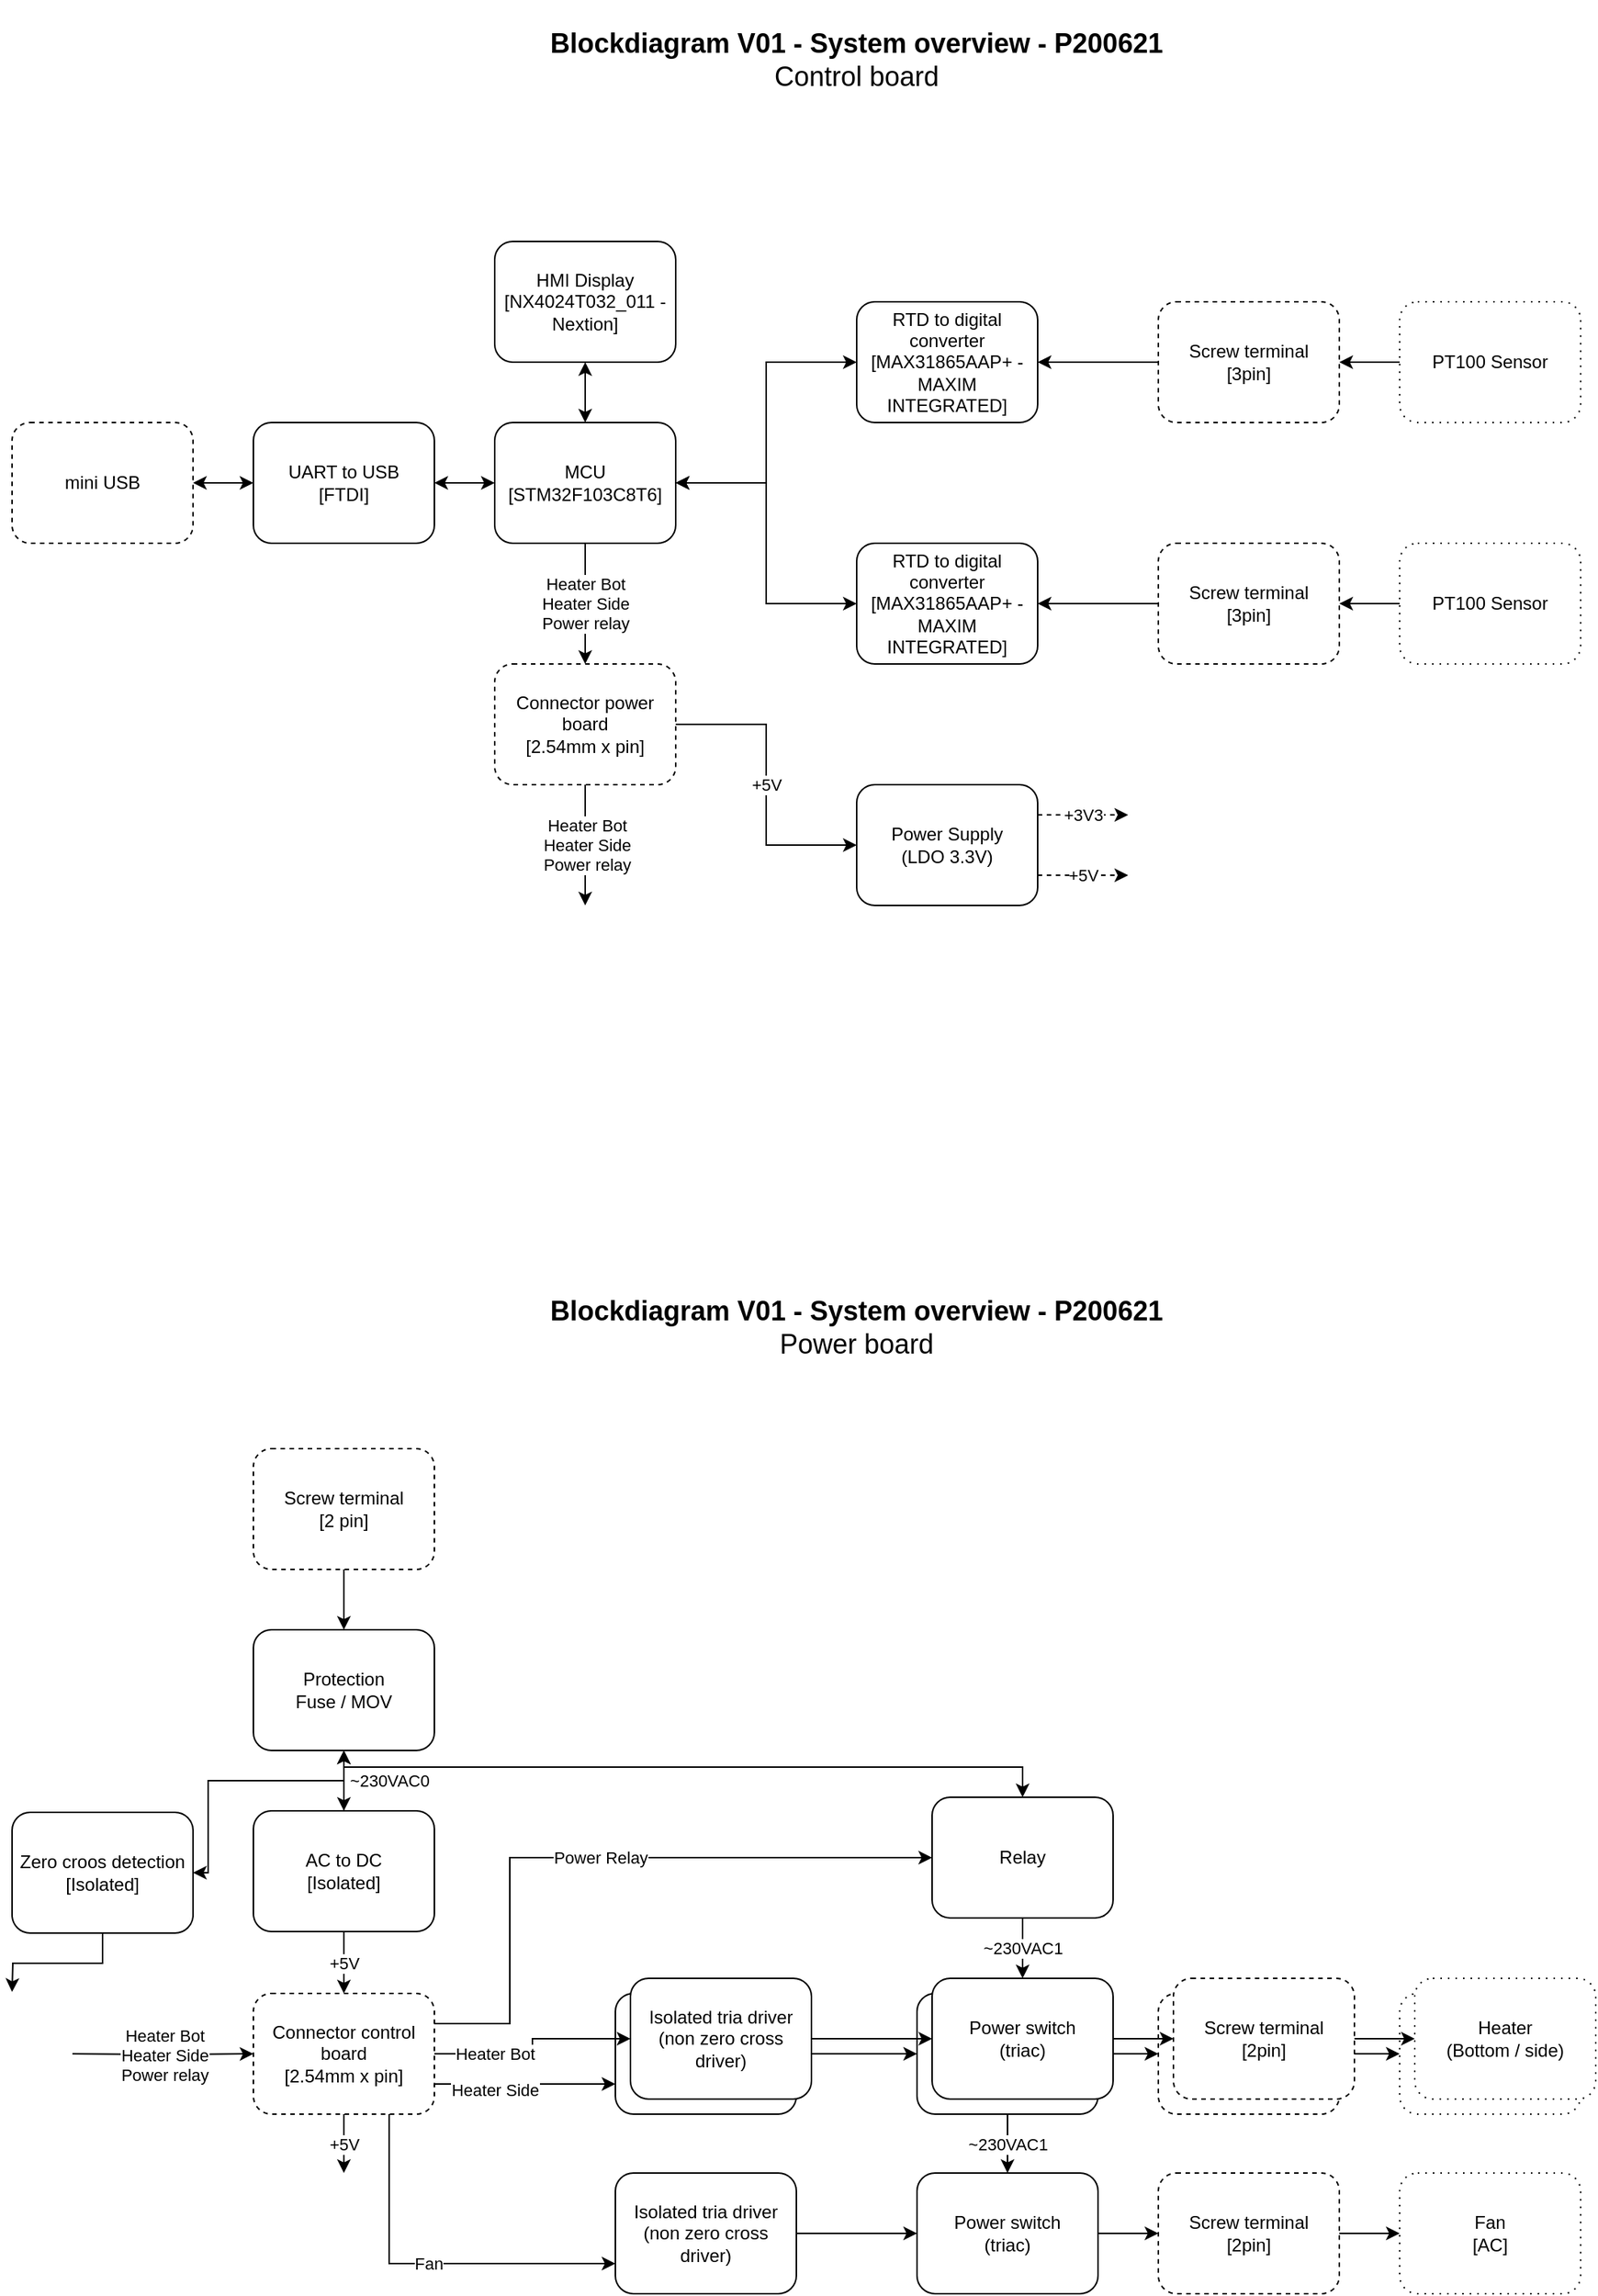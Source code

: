 <mxfile version="13.3.1" type="device"><diagram id="wDImcPWKt954-Rj1pX1r" name="Page-1"><mxGraphModel dx="1086" dy="926" grid="1" gridSize="10" guides="1" tooltips="1" connect="1" arrows="1" fold="1" page="1" pageScale="1" pageWidth="1169" pageHeight="827" math="0" shadow="0"><root><mxCell id="0"/><mxCell id="1" parent="0"/><mxCell id="HO9RCLwxd4UH23K1hMnA-1" value="HMI Display&lt;br&gt;[NX4024T032_011 - Nextion]" style="rounded=1;whiteSpace=wrap;html=1;" parent="1" vertex="1"><mxGeometry x="360" y="160" width="120" height="80" as="geometry"/></mxCell><mxCell id="HO9RCLwxd4UH23K1hMnA-19" value="Heater Bot&lt;br&gt;Heater Side&lt;br&gt;Power relay" style="edgeStyle=orthogonalEdgeStyle;rounded=0;orthogonalLoop=1;jettySize=auto;html=1;exitX=0.5;exitY=1;exitDx=0;exitDy=0;entryX=0.5;entryY=0;entryDx=0;entryDy=0;" parent="1" source="HO9RCLwxd4UH23K1hMnA-2" target="HO9RCLwxd4UH23K1hMnA-12" edge="1"><mxGeometry relative="1" as="geometry"><mxPoint x="390" y="420" as="targetPoint"/></mxGeometry></mxCell><mxCell id="HO9RCLwxd4UH23K1hMnA-23" style="edgeStyle=orthogonalEdgeStyle;rounded=0;orthogonalLoop=1;jettySize=auto;html=1;exitX=0.5;exitY=0;exitDx=0;exitDy=0;startArrow=classic;startFill=1;" parent="1" source="HO9RCLwxd4UH23K1hMnA-2" target="HO9RCLwxd4UH23K1hMnA-1" edge="1"><mxGeometry relative="1" as="geometry"/></mxCell><mxCell id="HO9RCLwxd4UH23K1hMnA-24" style="edgeStyle=orthogonalEdgeStyle;rounded=0;orthogonalLoop=1;jettySize=auto;html=1;exitX=0;exitY=0.5;exitDx=0;exitDy=0;entryX=1;entryY=0.5;entryDx=0;entryDy=0;startArrow=classic;startFill=1;" parent="1" source="HO9RCLwxd4UH23K1hMnA-2" target="HO9RCLwxd4UH23K1hMnA-3" edge="1"><mxGeometry relative="1" as="geometry"/></mxCell><mxCell id="HO9RCLwxd4UH23K1hMnA-26" style="edgeStyle=orthogonalEdgeStyle;rounded=0;orthogonalLoop=1;jettySize=auto;html=1;exitX=1;exitY=0.5;exitDx=0;exitDy=0;startArrow=classic;startFill=1;" parent="1" source="HO9RCLwxd4UH23K1hMnA-2" target="HO9RCLwxd4UH23K1hMnA-13" edge="1"><mxGeometry relative="1" as="geometry"/></mxCell><mxCell id="HO9RCLwxd4UH23K1hMnA-27" style="edgeStyle=orthogonalEdgeStyle;rounded=0;orthogonalLoop=1;jettySize=auto;html=1;exitX=1;exitY=0.5;exitDx=0;exitDy=0;startArrow=classic;startFill=1;" parent="1" source="HO9RCLwxd4UH23K1hMnA-2" target="HO9RCLwxd4UH23K1hMnA-14" edge="1"><mxGeometry relative="1" as="geometry"/></mxCell><mxCell id="HO9RCLwxd4UH23K1hMnA-2" value="MCU&lt;br&gt;[STM32F103C8T6]" style="rounded=1;whiteSpace=wrap;html=1;" parent="1" vertex="1"><mxGeometry x="360" y="280" width="120" height="80" as="geometry"/></mxCell><mxCell id="HO9RCLwxd4UH23K1hMnA-25" style="edgeStyle=orthogonalEdgeStyle;rounded=0;orthogonalLoop=1;jettySize=auto;html=1;exitX=0;exitY=0.5;exitDx=0;exitDy=0;entryX=1;entryY=0.5;entryDx=0;entryDy=0;startArrow=classic;startFill=1;" parent="1" source="HO9RCLwxd4UH23K1hMnA-3" target="HO9RCLwxd4UH23K1hMnA-10" edge="1"><mxGeometry relative="1" as="geometry"/></mxCell><mxCell id="HO9RCLwxd4UH23K1hMnA-3" value="UART to USB&lt;br&gt;[FTDI]" style="rounded=1;whiteSpace=wrap;html=1;" parent="1" vertex="1"><mxGeometry x="200" y="280" width="120" height="80" as="geometry"/></mxCell><mxCell id="HO9RCLwxd4UH23K1hMnA-4" value="Power Supply&lt;br&gt;(LDO 3.3V)" style="rounded=1;whiteSpace=wrap;html=1;" parent="1" vertex="1"><mxGeometry x="600" y="520" width="120" height="80" as="geometry"/></mxCell><mxCell id="HO9RCLwxd4UH23K1hMnA-8" value="+3V3" style="endArrow=classic;html=1;dashed=1;" parent="1" edge="1"><mxGeometry width="50" height="50" relative="1" as="geometry"><mxPoint x="720" y="540" as="sourcePoint"/><mxPoint x="780" y="540" as="targetPoint"/></mxGeometry></mxCell><mxCell id="HO9RCLwxd4UH23K1hMnA-9" value="+5V" style="endArrow=classic;html=1;dashed=1;" parent="1" edge="1"><mxGeometry width="50" height="50" relative="1" as="geometry"><mxPoint x="720" y="580" as="sourcePoint"/><mxPoint x="780" y="580" as="targetPoint"/></mxGeometry></mxCell><mxCell id="HO9RCLwxd4UH23K1hMnA-10" value="mini USB" style="rounded=1;whiteSpace=wrap;html=1;dashed=1;" parent="1" vertex="1"><mxGeometry x="40" y="280" width="120" height="80" as="geometry"/></mxCell><mxCell id="HO9RCLwxd4UH23K1hMnA-100" value="+5V" style="edgeStyle=orthogonalEdgeStyle;rounded=0;orthogonalLoop=1;jettySize=auto;html=1;exitX=1;exitY=0.5;exitDx=0;exitDy=0;entryX=0;entryY=0.5;entryDx=0;entryDy=0;startArrow=none;startFill=0;endArrow=classic;endFill=1;" parent="1" source="HO9RCLwxd4UH23K1hMnA-12" target="HO9RCLwxd4UH23K1hMnA-4" edge="1"><mxGeometry relative="1" as="geometry"/></mxCell><mxCell id="HO9RCLwxd4UH23K1hMnA-12" value="Connector power board&lt;br&gt;[2.54mm x pin]" style="rounded=1;whiteSpace=wrap;html=1;dashed=1;" parent="1" vertex="1"><mxGeometry x="360" y="440" width="120" height="80" as="geometry"/></mxCell><mxCell id="HO9RCLwxd4UH23K1hMnA-18" style="edgeStyle=orthogonalEdgeStyle;rounded=0;orthogonalLoop=1;jettySize=auto;html=1;exitX=1;exitY=0.5;exitDx=0;exitDy=0;entryX=0;entryY=0.5;entryDx=0;entryDy=0;startArrow=classic;startFill=1;endArrow=none;endFill=0;" parent="1" source="HO9RCLwxd4UH23K1hMnA-13" target="HO9RCLwxd4UH23K1hMnA-15" edge="1"><mxGeometry relative="1" as="geometry"/></mxCell><mxCell id="HO9RCLwxd4UH23K1hMnA-13" value="RTD to digital converter&lt;br&gt;[MAX31865AAP+ - MAXIM INTEGRATED]" style="rounded=1;whiteSpace=wrap;html=1;" parent="1" vertex="1"><mxGeometry x="600" y="200" width="120" height="80" as="geometry"/></mxCell><mxCell id="HO9RCLwxd4UH23K1hMnA-42" style="edgeStyle=orthogonalEdgeStyle;rounded=0;orthogonalLoop=1;jettySize=auto;html=1;exitX=1;exitY=0.5;exitDx=0;exitDy=0;startArrow=classic;startFill=1;endArrow=none;endFill=0;" parent="1" source="HO9RCLwxd4UH23K1hMnA-14" target="HO9RCLwxd4UH23K1hMnA-16" edge="1"><mxGeometry relative="1" as="geometry"/></mxCell><mxCell id="HO9RCLwxd4UH23K1hMnA-14" value="RTD to digital converter&lt;br&gt;[MAX31865AAP+ - MAXIM INTEGRATED]" style="rounded=1;whiteSpace=wrap;html=1;" parent="1" vertex="1"><mxGeometry x="600" y="360" width="120" height="80" as="geometry"/></mxCell><mxCell id="HO9RCLwxd4UH23K1hMnA-39" style="edgeStyle=orthogonalEdgeStyle;rounded=0;orthogonalLoop=1;jettySize=auto;html=1;exitX=1;exitY=0.5;exitDx=0;exitDy=0;startArrow=classic;startFill=1;endArrow=none;endFill=0;" parent="1" source="HO9RCLwxd4UH23K1hMnA-15" target="HO9RCLwxd4UH23K1hMnA-34" edge="1"><mxGeometry relative="1" as="geometry"/></mxCell><mxCell id="HO9RCLwxd4UH23K1hMnA-15" value="Screw terminal&lt;br&gt;[3pin]" style="rounded=1;whiteSpace=wrap;html=1;dashed=1;" parent="1" vertex="1"><mxGeometry x="800" y="200" width="120" height="80" as="geometry"/></mxCell><mxCell id="HO9RCLwxd4UH23K1hMnA-40" style="edgeStyle=orthogonalEdgeStyle;rounded=0;orthogonalLoop=1;jettySize=auto;html=1;exitX=1;exitY=0.5;exitDx=0;exitDy=0;startArrow=classic;startFill=1;endArrow=none;endFill=0;" parent="1" source="HO9RCLwxd4UH23K1hMnA-16" target="HO9RCLwxd4UH23K1hMnA-35" edge="1"><mxGeometry relative="1" as="geometry"/></mxCell><mxCell id="HO9RCLwxd4UH23K1hMnA-16" value="Screw terminal&lt;br&gt;[3pin]" style="rounded=1;whiteSpace=wrap;html=1;dashed=1;" parent="1" vertex="1"><mxGeometry x="800" y="360" width="120" height="80" as="geometry"/></mxCell><mxCell id="HO9RCLwxd4UH23K1hMnA-20" value="&lt;font style=&quot;font-size: 18px&quot;&gt;&lt;b&gt;Blockdiagram V01 - System overview - P200621&lt;/b&gt;&lt;br&gt;Control board&lt;br&gt;&lt;/font&gt;" style="text;html=1;strokeColor=none;fillColor=none;align=center;verticalAlign=middle;whiteSpace=wrap;rounded=0;dashed=1;" parent="1" vertex="1"><mxGeometry x="360" width="480" height="80" as="geometry"/></mxCell><mxCell id="HO9RCLwxd4UH23K1hMnA-49" style="edgeStyle=orthogonalEdgeStyle;rounded=0;orthogonalLoop=1;jettySize=auto;html=1;exitX=1;exitY=0.5;exitDx=0;exitDy=0;entryX=0;entryY=0.5;entryDx=0;entryDy=0;startArrow=none;startFill=0;endArrow=classic;endFill=1;" parent="1" source="HO9RCLwxd4UH23K1hMnA-31" target="HO9RCLwxd4UH23K1hMnA-32" edge="1"><mxGeometry relative="1" as="geometry"/></mxCell><mxCell id="HO9RCLwxd4UH23K1hMnA-31" value="Isolated tria driver&lt;br&gt;(zero cross driver)" style="rounded=1;whiteSpace=wrap;html=1;" parent="1" vertex="1"><mxGeometry x="440" y="1321" width="120" height="80" as="geometry"/></mxCell><mxCell id="HO9RCLwxd4UH23K1hMnA-50" style="edgeStyle=orthogonalEdgeStyle;rounded=0;orthogonalLoop=1;jettySize=auto;html=1;exitX=1;exitY=0.5;exitDx=0;exitDy=0;startArrow=none;startFill=0;endArrow=classic;endFill=1;" parent="1" source="HO9RCLwxd4UH23K1hMnA-32" target="HO9RCLwxd4UH23K1hMnA-33" edge="1"><mxGeometry relative="1" as="geometry"/></mxCell><mxCell id="yaeNLQW1LEdUgGdqpY8b-15" value="~230VAC1" style="edgeStyle=orthogonalEdgeStyle;rounded=0;orthogonalLoop=1;jettySize=auto;html=1;startArrow=none;startFill=0;" edge="1" parent="1" source="HO9RCLwxd4UH23K1hMnA-32" target="yaeNLQW1LEdUgGdqpY8b-4"><mxGeometry relative="1" as="geometry"/></mxCell><mxCell id="HO9RCLwxd4UH23K1hMnA-32" value="Power switch&lt;br&gt;(triac)" style="rounded=1;whiteSpace=wrap;html=1;" parent="1" vertex="1"><mxGeometry x="640" y="1321" width="120" height="80" as="geometry"/></mxCell><mxCell id="HO9RCLwxd4UH23K1hMnA-52" style="edgeStyle=orthogonalEdgeStyle;rounded=0;orthogonalLoop=1;jettySize=auto;html=1;exitX=1;exitY=0.5;exitDx=0;exitDy=0;startArrow=none;startFill=0;endArrow=classic;endFill=1;" parent="1" source="HO9RCLwxd4UH23K1hMnA-33" target="HO9RCLwxd4UH23K1hMnA-51" edge="1"><mxGeometry relative="1" as="geometry"/></mxCell><mxCell id="HO9RCLwxd4UH23K1hMnA-33" value="Screw terminal&lt;br&gt;[2pin]" style="rounded=1;whiteSpace=wrap;html=1;dashed=1;" parent="1" vertex="1"><mxGeometry x="800" y="1321" width="120" height="80" as="geometry"/></mxCell><mxCell id="HO9RCLwxd4UH23K1hMnA-34" value="PT100 Sensor" style="rounded=1;whiteSpace=wrap;html=1;dashed=1;dashPattern=1 4;" parent="1" vertex="1"><mxGeometry x="960" y="200" width="120" height="80" as="geometry"/></mxCell><mxCell id="HO9RCLwxd4UH23K1hMnA-35" value="PT100 Sensor" style="rounded=1;whiteSpace=wrap;html=1;dashed=1;dashPattern=1 4;" parent="1" vertex="1"><mxGeometry x="960" y="360" width="120" height="80" as="geometry"/></mxCell><mxCell id="HO9RCLwxd4UH23K1hMnA-51" value="Heater" style="rounded=1;whiteSpace=wrap;html=1;dashed=1;dashPattern=1 4;" parent="1" vertex="1"><mxGeometry x="960" y="1321" width="120" height="80" as="geometry"/></mxCell><mxCell id="HO9RCLwxd4UH23K1hMnA-90" value="+5V" style="edgeStyle=orthogonalEdgeStyle;rounded=0;orthogonalLoop=1;jettySize=auto;html=1;exitX=0.5;exitY=1;exitDx=0;exitDy=0;entryX=0.5;entryY=0;entryDx=0;entryDy=0;startArrow=none;startFill=0;endArrow=classic;endFill=1;" parent="1" source="HO9RCLwxd4UH23K1hMnA-53" target="HO9RCLwxd4UH23K1hMnA-84" edge="1"><mxGeometry relative="1" as="geometry"/></mxCell><mxCell id="yaeNLQW1LEdUgGdqpY8b-16" value="" style="edgeStyle=orthogonalEdgeStyle;rounded=0;orthogonalLoop=1;jettySize=auto;html=1;startArrow=none;startFill=0;" edge="1" parent="1" source="HO9RCLwxd4UH23K1hMnA-53" target="HO9RCLwxd4UH23K1hMnA-77"><mxGeometry relative="1" as="geometry"/></mxCell><mxCell id="HO9RCLwxd4UH23K1hMnA-53" value="AC to DC&lt;br&gt;[Isolated]" style="rounded=1;whiteSpace=wrap;html=1;" parent="1" vertex="1"><mxGeometry x="200" y="1200" width="120" height="80" as="geometry"/></mxCell><mxCell id="HO9RCLwxd4UH23K1hMnA-58" style="edgeStyle=orthogonalEdgeStyle;rounded=0;orthogonalLoop=1;jettySize=auto;html=1;exitX=1;exitY=0.5;exitDx=0;exitDy=0;entryX=0;entryY=0.5;entryDx=0;entryDy=0;startArrow=none;startFill=0;endArrow=classic;endFill=1;" parent="1" source="HO9RCLwxd4UH23K1hMnA-59" target="HO9RCLwxd4UH23K1hMnA-61" edge="1"><mxGeometry relative="1" as="geometry"/></mxCell><mxCell id="HO9RCLwxd4UH23K1hMnA-59" value="Isolated tria driver&lt;br&gt;(non zero cross driver)" style="rounded=1;whiteSpace=wrap;html=1;" parent="1" vertex="1"><mxGeometry x="450" y="1311" width="120" height="80" as="geometry"/></mxCell><mxCell id="HO9RCLwxd4UH23K1hMnA-60" style="edgeStyle=orthogonalEdgeStyle;rounded=0;orthogonalLoop=1;jettySize=auto;html=1;exitX=1;exitY=0.5;exitDx=0;exitDy=0;startArrow=none;startFill=0;endArrow=classic;endFill=1;" parent="1" source="HO9RCLwxd4UH23K1hMnA-61" target="HO9RCLwxd4UH23K1hMnA-63" edge="1"><mxGeometry relative="1" as="geometry"/></mxCell><mxCell id="HO9RCLwxd4UH23K1hMnA-61" value="Power switch&lt;br&gt;(triac)" style="rounded=1;whiteSpace=wrap;html=1;" parent="1" vertex="1"><mxGeometry x="650" y="1311" width="120" height="80" as="geometry"/></mxCell><mxCell id="HO9RCLwxd4UH23K1hMnA-62" style="edgeStyle=orthogonalEdgeStyle;rounded=0;orthogonalLoop=1;jettySize=auto;html=1;exitX=1;exitY=0.5;exitDx=0;exitDy=0;startArrow=none;startFill=0;endArrow=classic;endFill=1;" parent="1" source="HO9RCLwxd4UH23K1hMnA-63" target="HO9RCLwxd4UH23K1hMnA-67" edge="1"><mxGeometry relative="1" as="geometry"/></mxCell><mxCell id="HO9RCLwxd4UH23K1hMnA-63" value="Screw terminal&lt;br&gt;[2pin]" style="rounded=1;whiteSpace=wrap;html=1;dashed=1;" parent="1" vertex="1"><mxGeometry x="810" y="1311" width="120" height="80" as="geometry"/></mxCell><mxCell id="HO9RCLwxd4UH23K1hMnA-64" value="~230VAC1" style="edgeStyle=orthogonalEdgeStyle;rounded=0;orthogonalLoop=1;jettySize=auto;html=1;exitX=0.5;exitY=1;exitDx=0;exitDy=0;entryX=0.5;entryY=0;entryDx=0;entryDy=0;startArrow=none;startFill=0;endArrow=classic;endFill=1;" parent="1" source="HO9RCLwxd4UH23K1hMnA-65" target="HO9RCLwxd4UH23K1hMnA-61" edge="1"><mxGeometry relative="1" as="geometry"/></mxCell><mxCell id="HO9RCLwxd4UH23K1hMnA-65" value="Relay" style="rounded=1;whiteSpace=wrap;html=1;" parent="1" vertex="1"><mxGeometry x="650" y="1191" width="120" height="80" as="geometry"/></mxCell><mxCell id="HO9RCLwxd4UH23K1hMnA-67" value="Heater&lt;br&gt;(Bottom / side)" style="rounded=1;whiteSpace=wrap;html=1;dashed=1;dashPattern=1 4;" parent="1" vertex="1"><mxGeometry x="970" y="1311" width="120" height="80" as="geometry"/></mxCell><mxCell id="HO9RCLwxd4UH23K1hMnA-76" value="&lt;font style=&quot;font-size: 18px&quot;&gt;&lt;b&gt;Blockdiagram V01 - System overview - P200621&lt;/b&gt;&lt;br&gt;Power board&lt;br&gt;&lt;/font&gt;" style="text;html=1;strokeColor=none;fillColor=none;align=center;verticalAlign=middle;whiteSpace=wrap;rounded=0;dashed=1;" parent="1" vertex="1"><mxGeometry x="360" y="840" width="480" height="80" as="geometry"/></mxCell><mxCell id="HO9RCLwxd4UH23K1hMnA-91" style="edgeStyle=orthogonalEdgeStyle;rounded=0;orthogonalLoop=1;jettySize=auto;html=1;exitX=0.5;exitY=1;exitDx=0;exitDy=0;entryX=0.5;entryY=0;entryDx=0;entryDy=0;startArrow=none;startFill=0;endArrow=classic;endFill=1;" parent="1" source="HO9RCLwxd4UH23K1hMnA-77" target="HO9RCLwxd4UH23K1hMnA-53" edge="1"><mxGeometry relative="1" as="geometry"/></mxCell><mxCell id="HO9RCLwxd4UH23K1hMnA-95" style="edgeStyle=orthogonalEdgeStyle;rounded=0;orthogonalLoop=1;jettySize=auto;html=1;exitX=0.5;exitY=1;exitDx=0;exitDy=0;entryX=0.5;entryY=0;entryDx=0;entryDy=0;startArrow=none;startFill=0;endArrow=classic;endFill=1;" parent="1" source="HO9RCLwxd4UH23K1hMnA-77" target="HO9RCLwxd4UH23K1hMnA-65" edge="1"><mxGeometry relative="1" as="geometry"><Array as="points"><mxPoint x="260" y="1171"/><mxPoint x="710" y="1171"/></Array></mxGeometry></mxCell><mxCell id="HO9RCLwxd4UH23K1hMnA-96" value="~230VAC0" style="edgeLabel;html=1;align=center;verticalAlign=middle;resizable=0;points=[];" parent="HO9RCLwxd4UH23K1hMnA-95" vertex="1" connectable="0"><mxGeometry x="0.085" y="-2" relative="1" as="geometry"><mxPoint x="-220" y="7" as="offset"/></mxGeometry></mxCell><mxCell id="yaeNLQW1LEdUgGdqpY8b-13" style="edgeStyle=orthogonalEdgeStyle;rounded=0;orthogonalLoop=1;jettySize=auto;html=1;exitX=0.5;exitY=1;exitDx=0;exitDy=0;entryX=1;entryY=0.5;entryDx=0;entryDy=0;startArrow=classic;startFill=1;" edge="1" parent="1" source="HO9RCLwxd4UH23K1hMnA-77" target="yaeNLQW1LEdUgGdqpY8b-10"><mxGeometry relative="1" as="geometry"><Array as="points"><mxPoint x="260" y="1180"/><mxPoint x="170" y="1180"/><mxPoint x="170" y="1241"/></Array></mxGeometry></mxCell><mxCell id="HO9RCLwxd4UH23K1hMnA-77" value="Protection&lt;br&gt;Fuse / MOV" style="rounded=1;whiteSpace=wrap;html=1;" parent="1" vertex="1"><mxGeometry x="200" y="1080" width="120" height="80" as="geometry"/></mxCell><mxCell id="HO9RCLwxd4UH23K1hMnA-80" style="edgeStyle=orthogonalEdgeStyle;rounded=0;orthogonalLoop=1;jettySize=auto;html=1;exitX=0.5;exitY=1;exitDx=0;exitDy=0;startArrow=none;startFill=0;endArrow=classic;endFill=1;" parent="1" source="HO9RCLwxd4UH23K1hMnA-79" target="HO9RCLwxd4UH23K1hMnA-77" edge="1"><mxGeometry relative="1" as="geometry"/></mxCell><mxCell id="HO9RCLwxd4UH23K1hMnA-79" value="Screw terminal&lt;br&gt;[2 pin]" style="rounded=1;whiteSpace=wrap;html=1;dashed=1;" parent="1" vertex="1"><mxGeometry x="200" y="960" width="120" height="80" as="geometry"/></mxCell><mxCell id="HO9RCLwxd4UH23K1hMnA-85" style="edgeStyle=orthogonalEdgeStyle;rounded=0;orthogonalLoop=1;jettySize=auto;html=1;exitX=1;exitY=0.75;exitDx=0;exitDy=0;entryX=0;entryY=0.75;entryDx=0;entryDy=0;startArrow=none;startFill=0;endArrow=classic;endFill=1;" parent="1" source="HO9RCLwxd4UH23K1hMnA-84" target="HO9RCLwxd4UH23K1hMnA-31" edge="1"><mxGeometry relative="1" as="geometry"/></mxCell><mxCell id="HO9RCLwxd4UH23K1hMnA-94" value="Heater Side" style="edgeLabel;html=1;align=center;verticalAlign=middle;resizable=0;points=[];" parent="HO9RCLwxd4UH23K1hMnA-85" vertex="1" connectable="0"><mxGeometry x="-0.25" y="-4" relative="1" as="geometry"><mxPoint x="-5" as="offset"/></mxGeometry></mxCell><mxCell id="HO9RCLwxd4UH23K1hMnA-86" style="edgeStyle=orthogonalEdgeStyle;rounded=0;orthogonalLoop=1;jettySize=auto;html=1;exitX=1;exitY=0.5;exitDx=0;exitDy=0;entryX=0;entryY=0.5;entryDx=0;entryDy=0;startArrow=none;startFill=0;endArrow=classic;endFill=1;" parent="1" source="HO9RCLwxd4UH23K1hMnA-84" target="HO9RCLwxd4UH23K1hMnA-59" edge="1"><mxGeometry relative="1" as="geometry"/></mxCell><mxCell id="HO9RCLwxd4UH23K1hMnA-93" value="Heater Bot" style="edgeLabel;html=1;align=center;verticalAlign=middle;resizable=0;points=[];" parent="HO9RCLwxd4UH23K1hMnA-86" vertex="1" connectable="0"><mxGeometry x="-0.329" y="-5" relative="1" as="geometry"><mxPoint x="-7" y="-5" as="offset"/></mxGeometry></mxCell><mxCell id="HO9RCLwxd4UH23K1hMnA-88" value="Power Relay" style="edgeStyle=orthogonalEdgeStyle;rounded=0;orthogonalLoop=1;jettySize=auto;html=1;exitX=1;exitY=0.25;exitDx=0;exitDy=0;entryX=0;entryY=0.5;entryDx=0;entryDy=0;startArrow=none;startFill=0;endArrow=classic;endFill=1;" parent="1" source="HO9RCLwxd4UH23K1hMnA-84" target="HO9RCLwxd4UH23K1hMnA-65" edge="1"><mxGeometry relative="1" as="geometry"><Array as="points"><mxPoint x="370" y="1341"/><mxPoint x="370" y="1231"/></Array></mxGeometry></mxCell><mxCell id="HO9RCLwxd4UH23K1hMnA-97" value="+5V" style="edgeStyle=orthogonalEdgeStyle;rounded=0;orthogonalLoop=1;jettySize=auto;html=1;exitX=0.5;exitY=1;exitDx=0;exitDy=0;startArrow=none;startFill=0;endArrow=classic;endFill=1;" parent="1" source="HO9RCLwxd4UH23K1hMnA-84" edge="1"><mxGeometry relative="1" as="geometry"><mxPoint x="260" y="1440" as="targetPoint"/></mxGeometry></mxCell><mxCell id="HO9RCLwxd4UH23K1hMnA-84" value="Connector control board&lt;br&gt;[2.54mm x pin]" style="rounded=1;whiteSpace=wrap;html=1;dashed=1;" parent="1" vertex="1"><mxGeometry x="200" y="1321" width="120" height="80" as="geometry"/></mxCell><mxCell id="HO9RCLwxd4UH23K1hMnA-92" value="Heater Bot&lt;br&gt;Heater Side&lt;br&gt;Power relay" style="edgeStyle=orthogonalEdgeStyle;rounded=0;orthogonalLoop=1;jettySize=auto;html=1;entryX=0;entryY=0.5;entryDx=0;entryDy=0;" parent="1" target="HO9RCLwxd4UH23K1hMnA-84" edge="1"><mxGeometry relative="1" as="geometry"><mxPoint x="130" y="1090" as="targetPoint"/><mxPoint x="80" y="1361" as="sourcePoint"/></mxGeometry></mxCell><mxCell id="HO9RCLwxd4UH23K1hMnA-99" value="Heater Bot&lt;br&gt;Heater Side&lt;br&gt;Power relay" style="edgeStyle=orthogonalEdgeStyle;rounded=0;orthogonalLoop=1;jettySize=auto;html=1;exitX=0.5;exitY=1;exitDx=0;exitDy=0;" parent="1" source="HO9RCLwxd4UH23K1hMnA-12" edge="1"><mxGeometry relative="1" as="geometry"><mxPoint x="420" y="600" as="targetPoint"/><mxPoint x="430" y="540" as="sourcePoint"/></mxGeometry></mxCell><mxCell id="yaeNLQW1LEdUgGdqpY8b-1" style="edgeStyle=orthogonalEdgeStyle;rounded=0;orthogonalLoop=1;jettySize=auto;html=1;exitX=1;exitY=0.5;exitDx=0;exitDy=0;entryX=0;entryY=0.5;entryDx=0;entryDy=0;startArrow=none;startFill=0;endArrow=classic;endFill=1;" edge="1" parent="1" source="yaeNLQW1LEdUgGdqpY8b-2" target="yaeNLQW1LEdUgGdqpY8b-4"><mxGeometry relative="1" as="geometry"/></mxCell><mxCell id="yaeNLQW1LEdUgGdqpY8b-2" value="Isolated tria driver&lt;br&gt;(non zero cross driver)" style="rounded=1;whiteSpace=wrap;html=1;" vertex="1" parent="1"><mxGeometry x="440" y="1440" width="120" height="80" as="geometry"/></mxCell><mxCell id="yaeNLQW1LEdUgGdqpY8b-3" style="edgeStyle=orthogonalEdgeStyle;rounded=0;orthogonalLoop=1;jettySize=auto;html=1;exitX=1;exitY=0.5;exitDx=0;exitDy=0;startArrow=none;startFill=0;endArrow=classic;endFill=1;" edge="1" parent="1" source="yaeNLQW1LEdUgGdqpY8b-4" target="yaeNLQW1LEdUgGdqpY8b-6"><mxGeometry relative="1" as="geometry"/></mxCell><mxCell id="yaeNLQW1LEdUgGdqpY8b-4" value="Power switch&lt;br&gt;(triac)" style="rounded=1;whiteSpace=wrap;html=1;" vertex="1" parent="1"><mxGeometry x="640" y="1440" width="120" height="80" as="geometry"/></mxCell><mxCell id="yaeNLQW1LEdUgGdqpY8b-5" style="edgeStyle=orthogonalEdgeStyle;rounded=0;orthogonalLoop=1;jettySize=auto;html=1;exitX=1;exitY=0.5;exitDx=0;exitDy=0;startArrow=none;startFill=0;endArrow=classic;endFill=1;" edge="1" parent="1" source="yaeNLQW1LEdUgGdqpY8b-6" target="yaeNLQW1LEdUgGdqpY8b-7"><mxGeometry relative="1" as="geometry"/></mxCell><mxCell id="yaeNLQW1LEdUgGdqpY8b-6" value="Screw terminal&lt;br&gt;[2pin]" style="rounded=1;whiteSpace=wrap;html=1;dashed=1;" vertex="1" parent="1"><mxGeometry x="800" y="1440" width="120" height="80" as="geometry"/></mxCell><mxCell id="yaeNLQW1LEdUgGdqpY8b-7" value="Fan&lt;br&gt;[AC]" style="rounded=1;whiteSpace=wrap;html=1;dashed=1;dashPattern=1 4;" vertex="1" parent="1"><mxGeometry x="960" y="1440" width="120" height="80" as="geometry"/></mxCell><mxCell id="yaeNLQW1LEdUgGdqpY8b-8" value="Fan" style="edgeStyle=orthogonalEdgeStyle;rounded=0;orthogonalLoop=1;jettySize=auto;html=1;entryX=0;entryY=0.75;entryDx=0;entryDy=0;startArrow=none;startFill=0;endArrow=classic;endFill=1;exitX=0.75;exitY=1;exitDx=0;exitDy=0;" edge="1" parent="1" target="yaeNLQW1LEdUgGdqpY8b-2" source="HO9RCLwxd4UH23K1hMnA-84"><mxGeometry relative="1" as="geometry"><mxPoint x="300" y="1420" as="sourcePoint"/></mxGeometry></mxCell><mxCell id="yaeNLQW1LEdUgGdqpY8b-19" style="edgeStyle=orthogonalEdgeStyle;rounded=0;orthogonalLoop=1;jettySize=auto;html=1;exitX=0.5;exitY=1;exitDx=0;exitDy=0;startArrow=none;startFill=0;" edge="1" parent="1" source="yaeNLQW1LEdUgGdqpY8b-10"><mxGeometry relative="1" as="geometry"><mxPoint x="40" y="1320" as="targetPoint"/></mxGeometry></mxCell><mxCell id="yaeNLQW1LEdUgGdqpY8b-10" value="Zero croos detection&lt;br&gt;[Isolated]" style="rounded=1;whiteSpace=wrap;html=1;" vertex="1" parent="1"><mxGeometry x="40" y="1201" width="120" height="80" as="geometry"/></mxCell></root></mxGraphModel></diagram></mxfile>